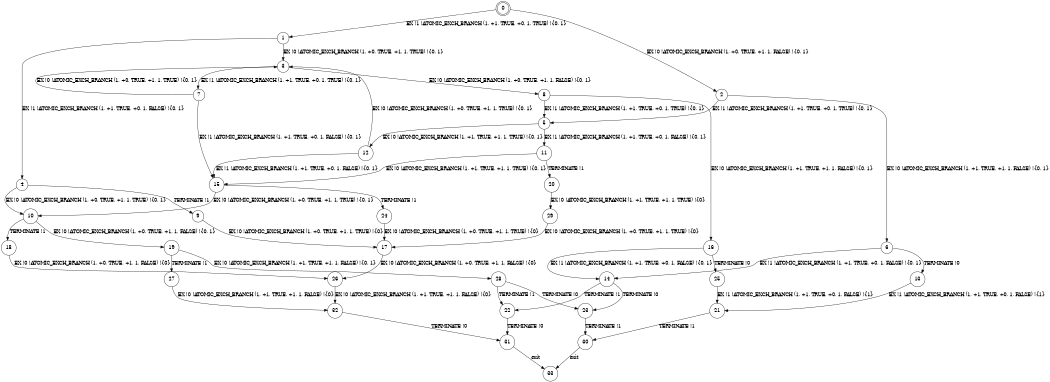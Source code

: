 digraph BCG {
size = "7, 10.5";
center = TRUE;
node [shape = circle];
0 [peripheries = 2];
0 -> 1 [label = "EX !1 !ATOMIC_EXCH_BRANCH (1, +1, TRUE, +0, 1, TRUE) !{0, 1}"];
0 -> 2 [label = "EX !0 !ATOMIC_EXCH_BRANCH (1, +0, TRUE, +1, 1, FALSE) !{0, 1}"];
1 -> 3 [label = "EX !0 !ATOMIC_EXCH_BRANCH (1, +0, TRUE, +1, 1, TRUE) !{0, 1}"];
1 -> 4 [label = "EX !1 !ATOMIC_EXCH_BRANCH (1, +1, TRUE, +0, 1, FALSE) !{0, 1}"];
2 -> 5 [label = "EX !1 !ATOMIC_EXCH_BRANCH (1, +1, TRUE, +0, 1, TRUE) !{0, 1}"];
2 -> 6 [label = "EX !0 !ATOMIC_EXCH_BRANCH (1, +1, TRUE, +1, 1, FALSE) !{0, 1}"];
3 -> 7 [label = "EX !1 !ATOMIC_EXCH_BRANCH (1, +1, TRUE, +0, 1, TRUE) !{0, 1}"];
3 -> 8 [label = "EX !0 !ATOMIC_EXCH_BRANCH (1, +0, TRUE, +1, 1, FALSE) !{0, 1}"];
4 -> 9 [label = "TERMINATE !1"];
4 -> 10 [label = "EX !0 !ATOMIC_EXCH_BRANCH (1, +0, TRUE, +1, 1, TRUE) !{0, 1}"];
5 -> 11 [label = "EX !1 !ATOMIC_EXCH_BRANCH (1, +1, TRUE, +0, 1, FALSE) !{0, 1}"];
5 -> 12 [label = "EX !0 !ATOMIC_EXCH_BRANCH (1, +1, TRUE, +1, 1, TRUE) !{0, 1}"];
6 -> 13 [label = "TERMINATE !0"];
6 -> 14 [label = "EX !1 !ATOMIC_EXCH_BRANCH (1, +1, TRUE, +0, 1, FALSE) !{0, 1}"];
7 -> 15 [label = "EX !1 !ATOMIC_EXCH_BRANCH (1, +1, TRUE, +0, 1, FALSE) !{0, 1}"];
7 -> 3 [label = "EX !0 !ATOMIC_EXCH_BRANCH (1, +0, TRUE, +1, 1, TRUE) !{0, 1}"];
8 -> 5 [label = "EX !1 !ATOMIC_EXCH_BRANCH (1, +1, TRUE, +0, 1, TRUE) !{0, 1}"];
8 -> 16 [label = "EX !0 !ATOMIC_EXCH_BRANCH (1, +1, TRUE, +1, 1, FALSE) !{0, 1}"];
9 -> 17 [label = "EX !0 !ATOMIC_EXCH_BRANCH (1, +0, TRUE, +1, 1, TRUE) !{0}"];
10 -> 18 [label = "TERMINATE !1"];
10 -> 19 [label = "EX !0 !ATOMIC_EXCH_BRANCH (1, +0, TRUE, +1, 1, FALSE) !{0, 1}"];
11 -> 20 [label = "TERMINATE !1"];
11 -> 15 [label = "EX !0 !ATOMIC_EXCH_BRANCH (1, +1, TRUE, +1, 1, TRUE) !{0, 1}"];
12 -> 15 [label = "EX !1 !ATOMIC_EXCH_BRANCH (1, +1, TRUE, +0, 1, FALSE) !{0, 1}"];
12 -> 3 [label = "EX !0 !ATOMIC_EXCH_BRANCH (1, +0, TRUE, +1, 1, TRUE) !{0, 1}"];
13 -> 21 [label = "EX !1 !ATOMIC_EXCH_BRANCH (1, +1, TRUE, +0, 1, FALSE) !{1}"];
14 -> 22 [label = "TERMINATE !1"];
14 -> 23 [label = "TERMINATE !0"];
15 -> 24 [label = "TERMINATE !1"];
15 -> 10 [label = "EX !0 !ATOMIC_EXCH_BRANCH (1, +0, TRUE, +1, 1, TRUE) !{0, 1}"];
16 -> 25 [label = "TERMINATE !0"];
16 -> 14 [label = "EX !1 !ATOMIC_EXCH_BRANCH (1, +1, TRUE, +0, 1, FALSE) !{0, 1}"];
17 -> 26 [label = "EX !0 !ATOMIC_EXCH_BRANCH (1, +0, TRUE, +1, 1, FALSE) !{0}"];
18 -> 26 [label = "EX !0 !ATOMIC_EXCH_BRANCH (1, +0, TRUE, +1, 1, FALSE) !{0}"];
19 -> 27 [label = "TERMINATE !1"];
19 -> 28 [label = "EX !0 !ATOMIC_EXCH_BRANCH (1, +1, TRUE, +1, 1, FALSE) !{0, 1}"];
20 -> 29 [label = "EX !0 !ATOMIC_EXCH_BRANCH (1, +1, TRUE, +1, 1, TRUE) !{0}"];
21 -> 30 [label = "TERMINATE !1"];
22 -> 31 [label = "TERMINATE !0"];
23 -> 30 [label = "TERMINATE !1"];
24 -> 17 [label = "EX !0 !ATOMIC_EXCH_BRANCH (1, +0, TRUE, +1, 1, TRUE) !{0}"];
25 -> 21 [label = "EX !1 !ATOMIC_EXCH_BRANCH (1, +1, TRUE, +0, 1, FALSE) !{1}"];
26 -> 32 [label = "EX !0 !ATOMIC_EXCH_BRANCH (1, +1, TRUE, +1, 1, FALSE) !{0}"];
27 -> 32 [label = "EX !0 !ATOMIC_EXCH_BRANCH (1, +1, TRUE, +1, 1, FALSE) !{0}"];
28 -> 22 [label = "TERMINATE !1"];
28 -> 23 [label = "TERMINATE !0"];
29 -> 17 [label = "EX !0 !ATOMIC_EXCH_BRANCH (1, +0, TRUE, +1, 1, TRUE) !{0}"];
30 -> 33 [label = "exit"];
31 -> 33 [label = "exit"];
32 -> 31 [label = "TERMINATE !0"];
}
